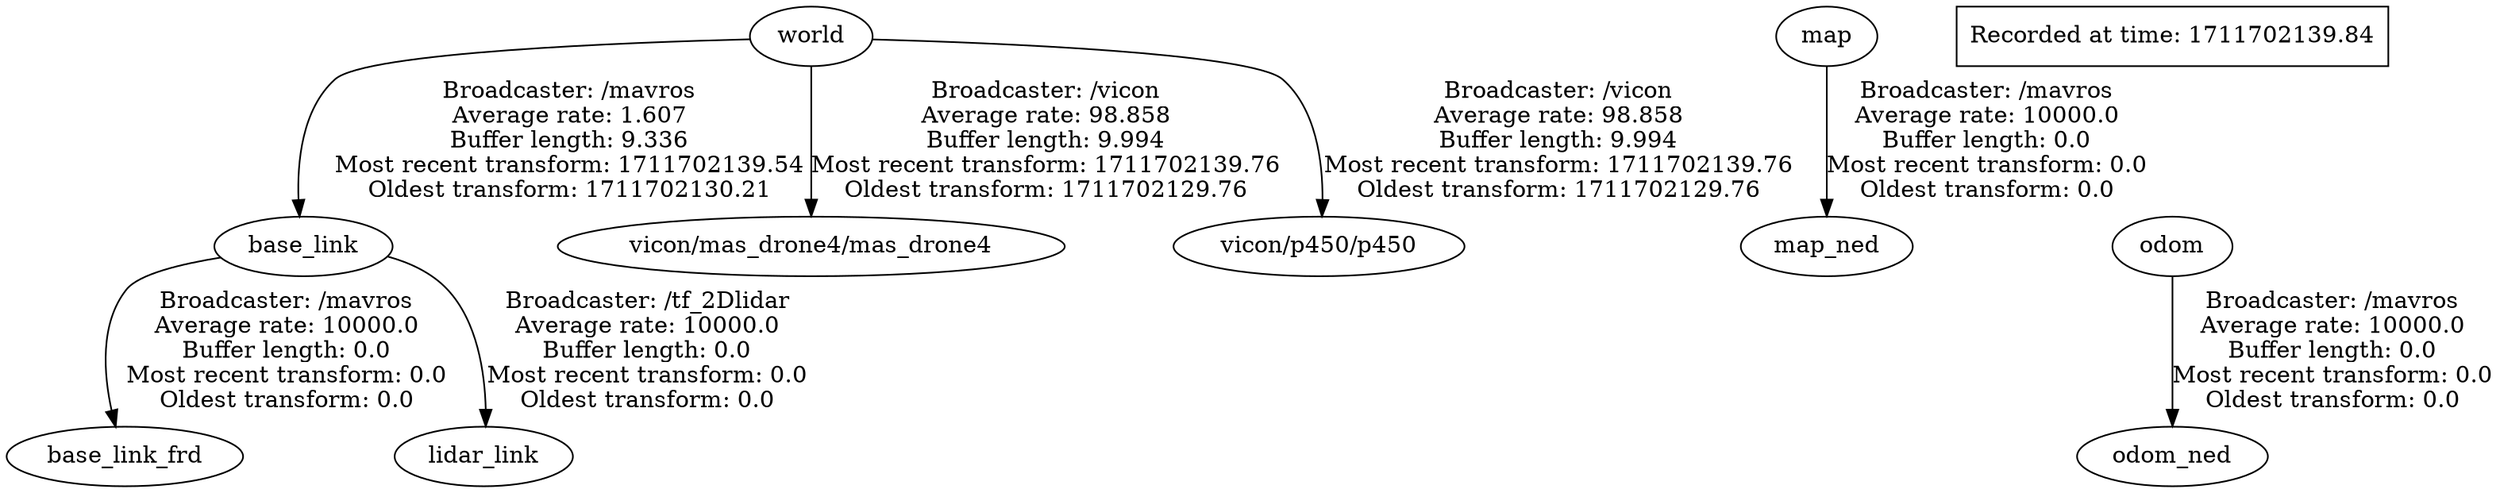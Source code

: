 digraph graphname {
	graph [bb="0,0,1169.1,290",
		compound=True,
		rank=same,
		rankdir=TB,
		ranksep=0.2
	];
	node [label="\N"];
	base_link	 [height=0.5,
		label=base_link,
		pos="144.14,145",
		shape=ellipse,
		width=1.2277];
	base_link_frd	 [height=0.5,
		label=base_link_frd,
		pos="59.145,18",
		shape=ellipse,
		width=1.6429];
	base_link -> base_link_frd	 [label="Broadcaster: /mavros\nAverage rate: 10000.0\nBuffer length: 0.0\nMost recent transform: 0.0\nOldest transform: 0.0",
		lp="134.14,81.5",
		penwidth=1,
		pos="e,53.478,36.057 103.77,137.22 85.046,132.72 65.708,126.47 60.145,119 44.68,98.241 46.718,67.839 51.216,45.817"];
	lidar_link	 [height=0.5,
		label=lidar_link,
		pos="230.14,18",
		shape=ellipse,
		width=1.2457];
	base_link -> lidar_link	 [label="Broadcaster: /tf_2Dlidar\nAverage rate: 10000.0\nBuffer length: 0.0\nMost recent transform: 0.0\nOldest transform: 0.0",
		lp="305.14,81.5",
		penwidth=1,
		pos="e,231.02,36.245 182.88,136.13 192.32,132.29 201.58,126.8 208.14,119 225.13,98.824 229.86,68.531 230.81,46.383"];
	world	 [height=0.5,
		label=world,
		pos="382.14,272",
		shape=ellipse,
		width=0.86659];
	world -> base_link	 [label="Broadcaster: /mavros\nAverage rate: 1.607\nBuffer length: 9.336\nMost recent transform: 1711702139.54\nOldest transform: 1711702130.21",
		lp="270.64,208.5",
		penwidth=1,
		pos="e,141.73,163.32 350.89,270.32 293.65,266.94 176.61,258.58 163.14,246 143.67,227.81 140.46,196.47 141.15,173.51"];
	vicon__mas_drone4__mas_drone4	 [height=0.5,
		label="vicon/mas_drone4/mas_drone4",
		pos="382.14,145",
		shape=ellipse,
		width=3.3941];
	world -> vicon__mas_drone4__mas_drone4	 [label="Broadcaster: /vicon\nAverage rate: 98.858\nBuffer length: 9.994\nMost recent transform: 1711702139.76\nOldest transform: 1711702129.76",
		lp="489.64,208.5",
		penwidth=1,
		pos="e,382.14,163.16 382.14,253.8 382.14,232.77 382.14,197.91 382.14,173.32"];
	vicon__p450__p450	 [height=0.5,
		label="vicon/p450/p450",
		pos="620.14,145",
		shape=ellipse,
		width=1.9498];
	world -> vicon__p450__p450	 [label="Broadcaster: /vicon\nAverage rate: 98.858\nBuffer length: 9.994\nMost recent transform: 1711702139.76\nOldest transform: 1711702129.76",
		lp="730.64,208.5",
		penwidth=1,
		pos="e,621.95,163.38 413.38,270.22 469.94,266.72 584.73,258.2 598.14,246 617.97,227.97 622.15,196.6 622.2,173.59"];
	map	 [height=0.5,
		label=map,
		pos="858.14,272",
		shape=ellipse,
		width=0.75];
	map_ned	 [height=0.5,
		label=map_ned,
		pos="858.14,145",
		shape=ellipse,
		width=1.2096];
	map -> map_ned	 [label="Broadcaster: /mavros\nAverage rate: 10000.0\nBuffer length: 0.0\nMost recent transform: 0.0\nOldest transform: 0.0",
		lp="932.14,208.5",
		penwidth=1,
		pos="e,858.14,163.16 858.14,253.8 858.14,232.77 858.14,197.91 858.14,173.32"];
	odom	 [height=0.5,
		label=odom,
		pos="1021.1,145",
		shape=ellipse,
		width=0.86659];
	odom_ned	 [height=0.5,
		label=odom_ned,
		pos="1021.1,18",
		shape=ellipse,
		width=1.336];
	odom -> odom_ned	 [label="Broadcaster: /mavros\nAverage rate: 10000.0\nBuffer length: 0.0\nMost recent transform: 0.0\nOldest transform: 0.0",
		lp="1095.1,81.5",
		penwidth=1,
		pos="e,1021.1,36.162 1021.1,126.8 1021.1,105.77 1021.1,70.909 1021.1,46.324"];
	"_22Recorded_20at_20time_3A_201711702139.84_22"	 [height=0.5,
		label="Recorded at time: 1711702139.84",
		pos="1021.1,272",
		shape=box,
		width=2.8194];
	"_22Recorded_20at_20time_3A_201711702139.84_22" -> odom	 [penwidth=1,
		pos="e,1021.1,163.16 1021.1,253.8 1021.1,232.77 1021.1,197.91 1021.1,173.32",
		style=invis];
}
